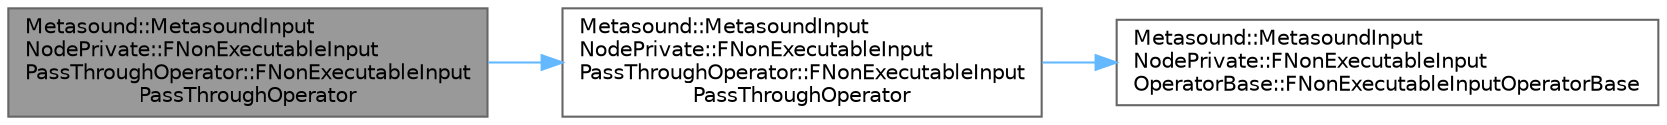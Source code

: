 digraph "Metasound::MetasoundInputNodePrivate::FNonExecutableInputPassThroughOperator::FNonExecutableInputPassThroughOperator"
{
 // INTERACTIVE_SVG=YES
 // LATEX_PDF_SIZE
  bgcolor="transparent";
  edge [fontname=Helvetica,fontsize=10,labelfontname=Helvetica,labelfontsize=10];
  node [fontname=Helvetica,fontsize=10,shape=box,height=0.2,width=0.4];
  rankdir="LR";
  Node1 [id="Node000001",label="Metasound::MetasoundInput\lNodePrivate::FNonExecutableInput\lPassThroughOperator::FNonExecutableInput\lPassThroughOperator",height=0.2,width=0.4,color="gray40", fillcolor="grey60", style="filled", fontcolor="black",tooltip=" "];
  Node1 -> Node2 [id="edge1_Node000001_Node000002",color="steelblue1",style="solid",tooltip=" "];
  Node2 [id="Node000002",label="Metasound::MetasoundInput\lNodePrivate::FNonExecutableInput\lPassThroughOperator::FNonExecutableInput\lPassThroughOperator",height=0.2,width=0.4,color="grey40", fillcolor="white", style="filled",URL="$d1/d97/classMetasound_1_1MetasoundInputNodePrivate_1_1FNonExecutableInputPassThroughOperator.html#ab71661a129014919031ad28fc37a4825",tooltip=" "];
  Node2 -> Node3 [id="edge2_Node000002_Node000003",color="steelblue1",style="solid",tooltip=" "];
  Node3 [id="Node000003",label="Metasound::MetasoundInput\lNodePrivate::FNonExecutableInput\lOperatorBase::FNonExecutableInputOperatorBase",height=0.2,width=0.4,color="grey40", fillcolor="white", style="filled",URL="$d8/deb/classMetasound_1_1MetasoundInputNodePrivate_1_1FNonExecutableInputOperatorBase.html#af9d8810764b1fa934878fa3f16f8e4b8",tooltip=" "];
}

